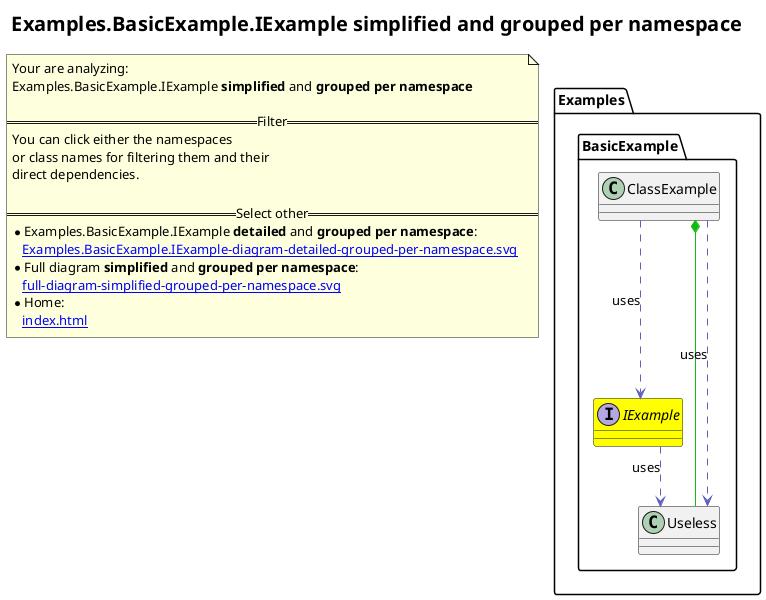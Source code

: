 @startuml
skinparam linetype ortho
title <size:20>Examples.BasicExample.IExample **simplified** and **grouped per namespace**</size>
note "Your are analyzing:\nExamples.BasicExample.IExample **simplified** and **grouped per namespace**\n\n==Filter==\nYou can click either the namespaces \nor class names for filtering them and their\ndirect dependencies.\n\n==Select other==\n* Examples.BasicExample.IExample **detailed** and **grouped per namespace**:\n   [[Examples.BasicExample.IExample-diagram-detailed-grouped-per-namespace.svg]]\n* Full diagram **simplified** and **grouped per namespace**:\n   [[full-diagram-simplified-grouped-per-namespace.svg]]\n* Home:\n   [[index.html]]" as FloatingNote
namespace Examples [[Examples-diagram-simplified-grouped-per-namespace.svg]] {
namespace Examples.BasicExample [[Examples.BasicExample-diagram-simplified-grouped-per-namespace.svg]] {
  interface Examples.BasicExample.IExample [[Examples.BasicExample.IExample-diagram-simplified-grouped-per-namespace.svg]] #yellow {
  }
  class Examples.BasicExample.Useless [[Examples.BasicExample.Useless-diagram-simplified-grouped-per-namespace.svg]]  {
  }
  class Examples.BasicExample.ClassExample [[Examples.BasicExample.ClassExample-diagram-simplified-grouped-per-namespace.svg]]  {
  }
'Compared namespace Examples.BasicExample [[Examples.BasicExample-diagram-simplified-grouped-per-namespace.svg]] { with last element of   }
' Closing all previous_sub_namespace_list namespace None because file analysis is finished.
' Closing namespace BasicExample
}
' Closing namespace Examples
}
 ' *************************************** 
 ' *************************************** 
 ' *************************************** 
' Class relations extracted from namespace:
' Examples.BasicExample
Examples.BasicExample.IExample .[#6060BB].> Examples.BasicExample.Useless  : uses 
Examples.BasicExample.ClassExample *-[#10BB10]- Examples.BasicExample.Useless 
Examples.BasicExample.ClassExample .[#6060BB].> Examples.BasicExample.Useless  : uses 
Examples.BasicExample.ClassExample .[#6060BB].> Examples.BasicExample.IExample  : uses 
@enduml